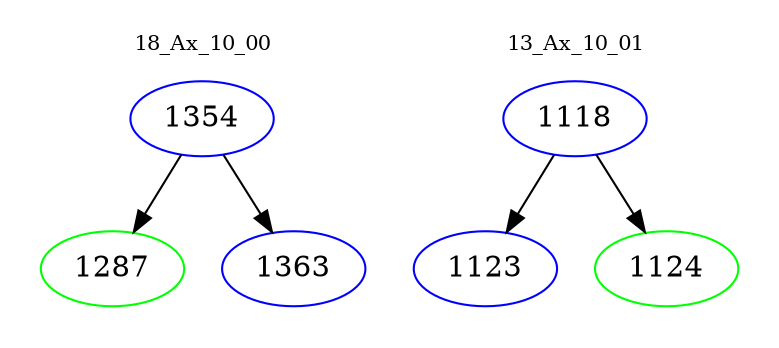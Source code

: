 digraph{
subgraph cluster_0 {
color = white
label = "18_Ax_10_00";
fontsize=10;
T0_1354 [label="1354", color="blue"]
T0_1354 -> T0_1287 [color="black"]
T0_1287 [label="1287", color="green"]
T0_1354 -> T0_1363 [color="black"]
T0_1363 [label="1363", color="blue"]
}
subgraph cluster_1 {
color = white
label = "13_Ax_10_01";
fontsize=10;
T1_1118 [label="1118", color="blue"]
T1_1118 -> T1_1123 [color="black"]
T1_1123 [label="1123", color="blue"]
T1_1118 -> T1_1124 [color="black"]
T1_1124 [label="1124", color="green"]
}
}
